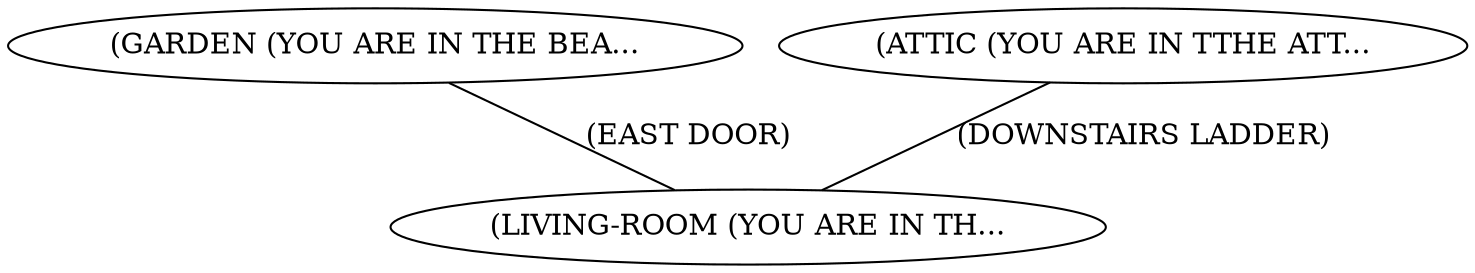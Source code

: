 graph {
LIVING_ROOM[label="(LIVING-ROOM (YOU ARE IN TH..."];
GARDEN[label="(GARDEN (YOU ARE IN THE BEA..."];
ATTIC[label="(ATTIC (YOU ARE IN TTHE ATT..."];
GARDEN--LIVING_ROOM[label="(EAST DOOR)"];
ATTIC--LIVING_ROOM[label="(DOWNSTAIRS LADDER)"];}